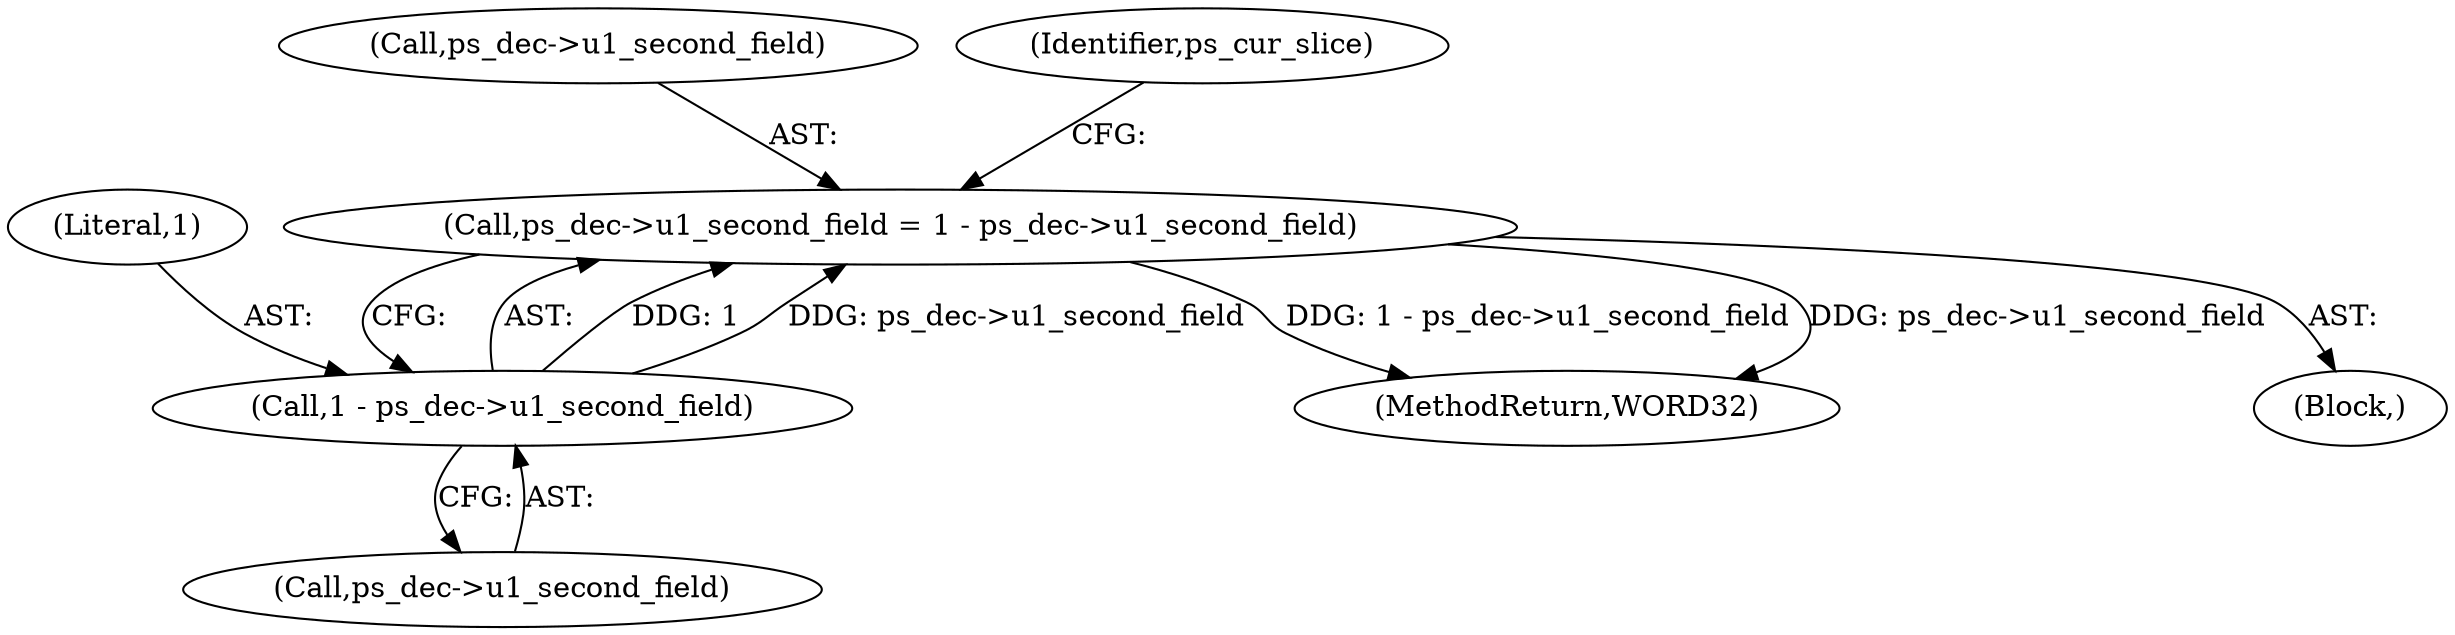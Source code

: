 digraph "0_Android_9a00f562a612d56e7b2b989d168647db900ba6cf_0@pointer" {
"1001061" [label="(Call,ps_dec->u1_second_field = 1 - ps_dec->u1_second_field)"];
"1001065" [label="(Call,1 - ps_dec->u1_second_field)"];
"1002568" [label="(MethodReturn,WORD32)"];
"1001065" [label="(Call,1 - ps_dec->u1_second_field)"];
"1001060" [label="(Block,)"];
"1001062" [label="(Call,ps_dec->u1_second_field)"];
"1001067" [label="(Call,ps_dec->u1_second_field)"];
"1001072" [label="(Identifier,ps_cur_slice)"];
"1001066" [label="(Literal,1)"];
"1001061" [label="(Call,ps_dec->u1_second_field = 1 - ps_dec->u1_second_field)"];
"1001061" -> "1001060"  [label="AST: "];
"1001061" -> "1001065"  [label="CFG: "];
"1001062" -> "1001061"  [label="AST: "];
"1001065" -> "1001061"  [label="AST: "];
"1001072" -> "1001061"  [label="CFG: "];
"1001061" -> "1002568"  [label="DDG: ps_dec->u1_second_field"];
"1001061" -> "1002568"  [label="DDG: 1 - ps_dec->u1_second_field"];
"1001065" -> "1001061"  [label="DDG: 1"];
"1001065" -> "1001061"  [label="DDG: ps_dec->u1_second_field"];
"1001065" -> "1001067"  [label="CFG: "];
"1001066" -> "1001065"  [label="AST: "];
"1001067" -> "1001065"  [label="AST: "];
}
